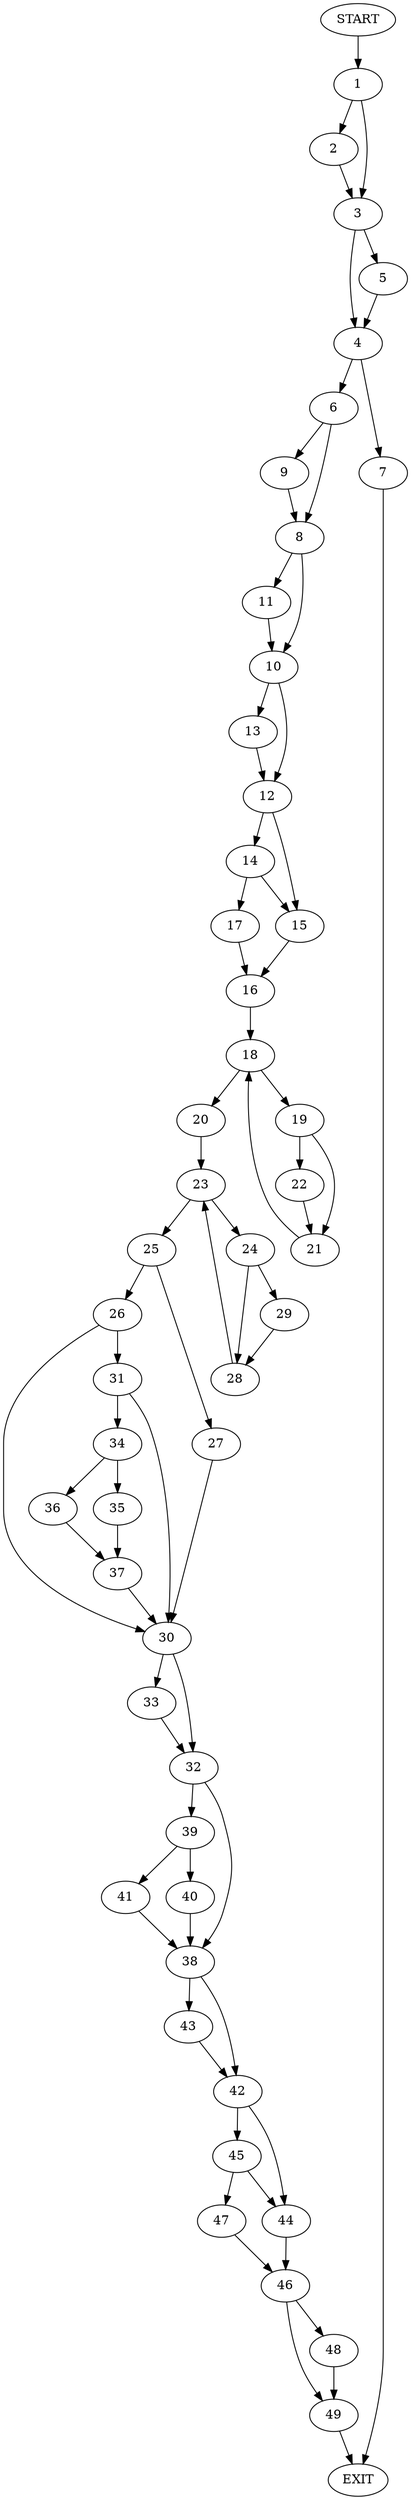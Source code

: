 digraph {
0 [label="START"]
50 [label="EXIT"]
0 -> 1
1 -> 2
1 -> 3
2 -> 3
3 -> 4
3 -> 5
4 -> 6
4 -> 7
5 -> 4
7 -> 50
6 -> 8
6 -> 9
9 -> 8
8 -> 10
8 -> 11
10 -> 12
10 -> 13
11 -> 10
13 -> 12
12 -> 14
12 -> 15
15 -> 16
14 -> 17
14 -> 15
17 -> 16
16 -> 18
18 -> 19
18 -> 20
19 -> 21
19 -> 22
20 -> 23
22 -> 21
21 -> 18
23 -> 24
23 -> 25
25 -> 26
25 -> 27
24 -> 28
24 -> 29
29 -> 28
28 -> 23
27 -> 30
26 -> 31
26 -> 30
30 -> 32
30 -> 33
31 -> 34
31 -> 30
34 -> 35
34 -> 36
36 -> 37
35 -> 37
37 -> 30
33 -> 32
32 -> 38
32 -> 39
39 -> 40
39 -> 41
38 -> 42
38 -> 43
41 -> 38
40 -> 38
43 -> 42
42 -> 44
42 -> 45
44 -> 46
45 -> 44
45 -> 47
47 -> 46
46 -> 48
46 -> 49
48 -> 49
49 -> 50
}
